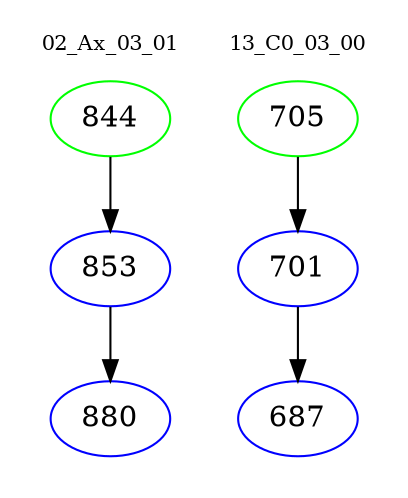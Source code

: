 digraph{
subgraph cluster_0 {
color = white
label = "02_Ax_03_01";
fontsize=10;
T0_844 [label="844", color="green"]
T0_844 -> T0_853 [color="black"]
T0_853 [label="853", color="blue"]
T0_853 -> T0_880 [color="black"]
T0_880 [label="880", color="blue"]
}
subgraph cluster_1 {
color = white
label = "13_C0_03_00";
fontsize=10;
T1_705 [label="705", color="green"]
T1_705 -> T1_701 [color="black"]
T1_701 [label="701", color="blue"]
T1_701 -> T1_687 [color="black"]
T1_687 [label="687", color="blue"]
}
}
